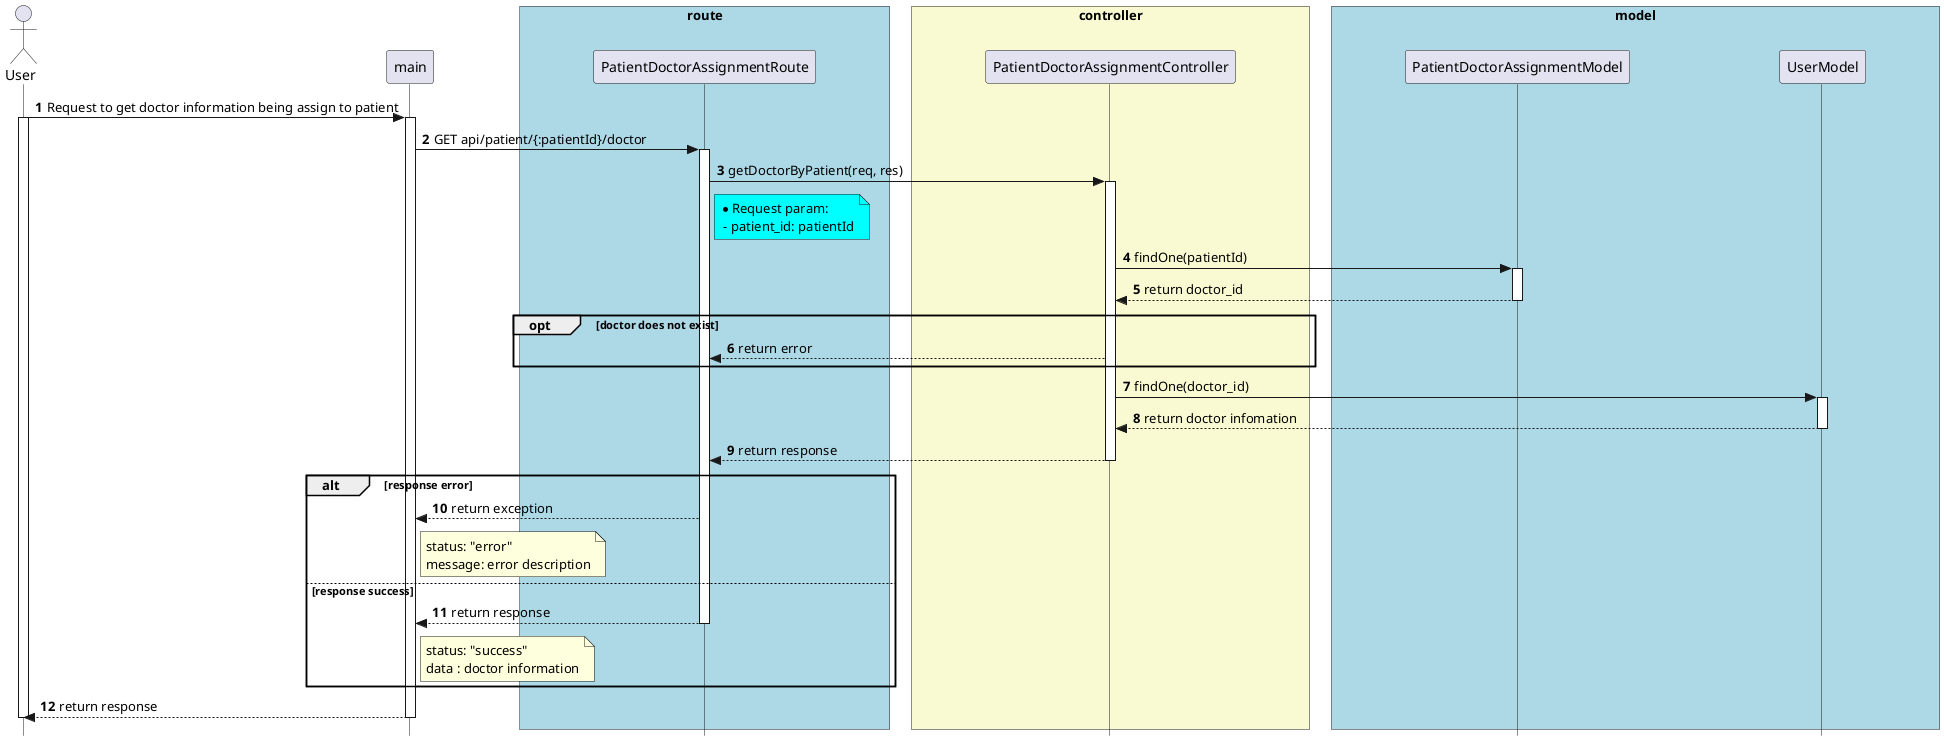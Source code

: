 '

@startuml


skinparam style strictuml

skinparam lifelineStrategy solid

skinparam ParticipantPadding 70

skinparam BoxPadding 10

autonumber

actor User as User


participant main as main


box "route" #lightBlue

participant PatientDoctorAssignmentRoute as PatientDoctorAssignmentRoute

end box


box "controller" #LightGoldenRodYellow
participant PatientDoctorAssignmentController as PatientDoctorAssignmentController

end box


box "model" #lightBlue
participant PatientDoctorAssignmentModel as PatientDoctorAssignmentModel
participant UserModel as UserModel

end box


User -> main: Request to get doctor information being assign to patient
activate User
activate main

main -> PatientDoctorAssignmentRoute: GET api/patient/{:patientId}/doctor
activate PatientDoctorAssignmentRoute


PatientDoctorAssignmentRoute -> PatientDoctorAssignmentController: getDoctorByPatient(req, res)
activate PatientDoctorAssignmentController

note right of PatientDoctorAssignmentRoute #Aqua
  * Request param:
   - patient_id: patientId
end note

PatientDoctorAssignmentController -> PatientDoctorAssignmentModel: findOne(patientId)

activate PatientDoctorAssignmentModel

PatientDoctorAssignmentModel --> PatientDoctorAssignmentController: return doctor_id

deactivate PatientDoctorAssignmentModel

opt doctor does not exist
PatientDoctorAssignmentController --> PatientDoctorAssignmentRoute: return error

end

PatientDoctorAssignmentController -> UserModel: findOne(doctor_id)
activate UserModel
UserModel --> PatientDoctorAssignmentController: return doctor infomation
deactivate UserModel

PatientDoctorAssignmentController --> PatientDoctorAssignmentRoute: return response

deactivate PatientDoctorAssignmentController

alt response error
  PatientDoctorAssignmentRoute --> main: return exception
  note right of main
    status: "error"
    message: error description
  end note
else response success
  PatientDoctorAssignmentRoute --> main: return response
  deactivate PatientDoctorAssignmentRoute

  note right of main
    status: "success"
    data : doctor information
  end note
end
main --> User: return response
deactivate main
deactivate User

@enduml

